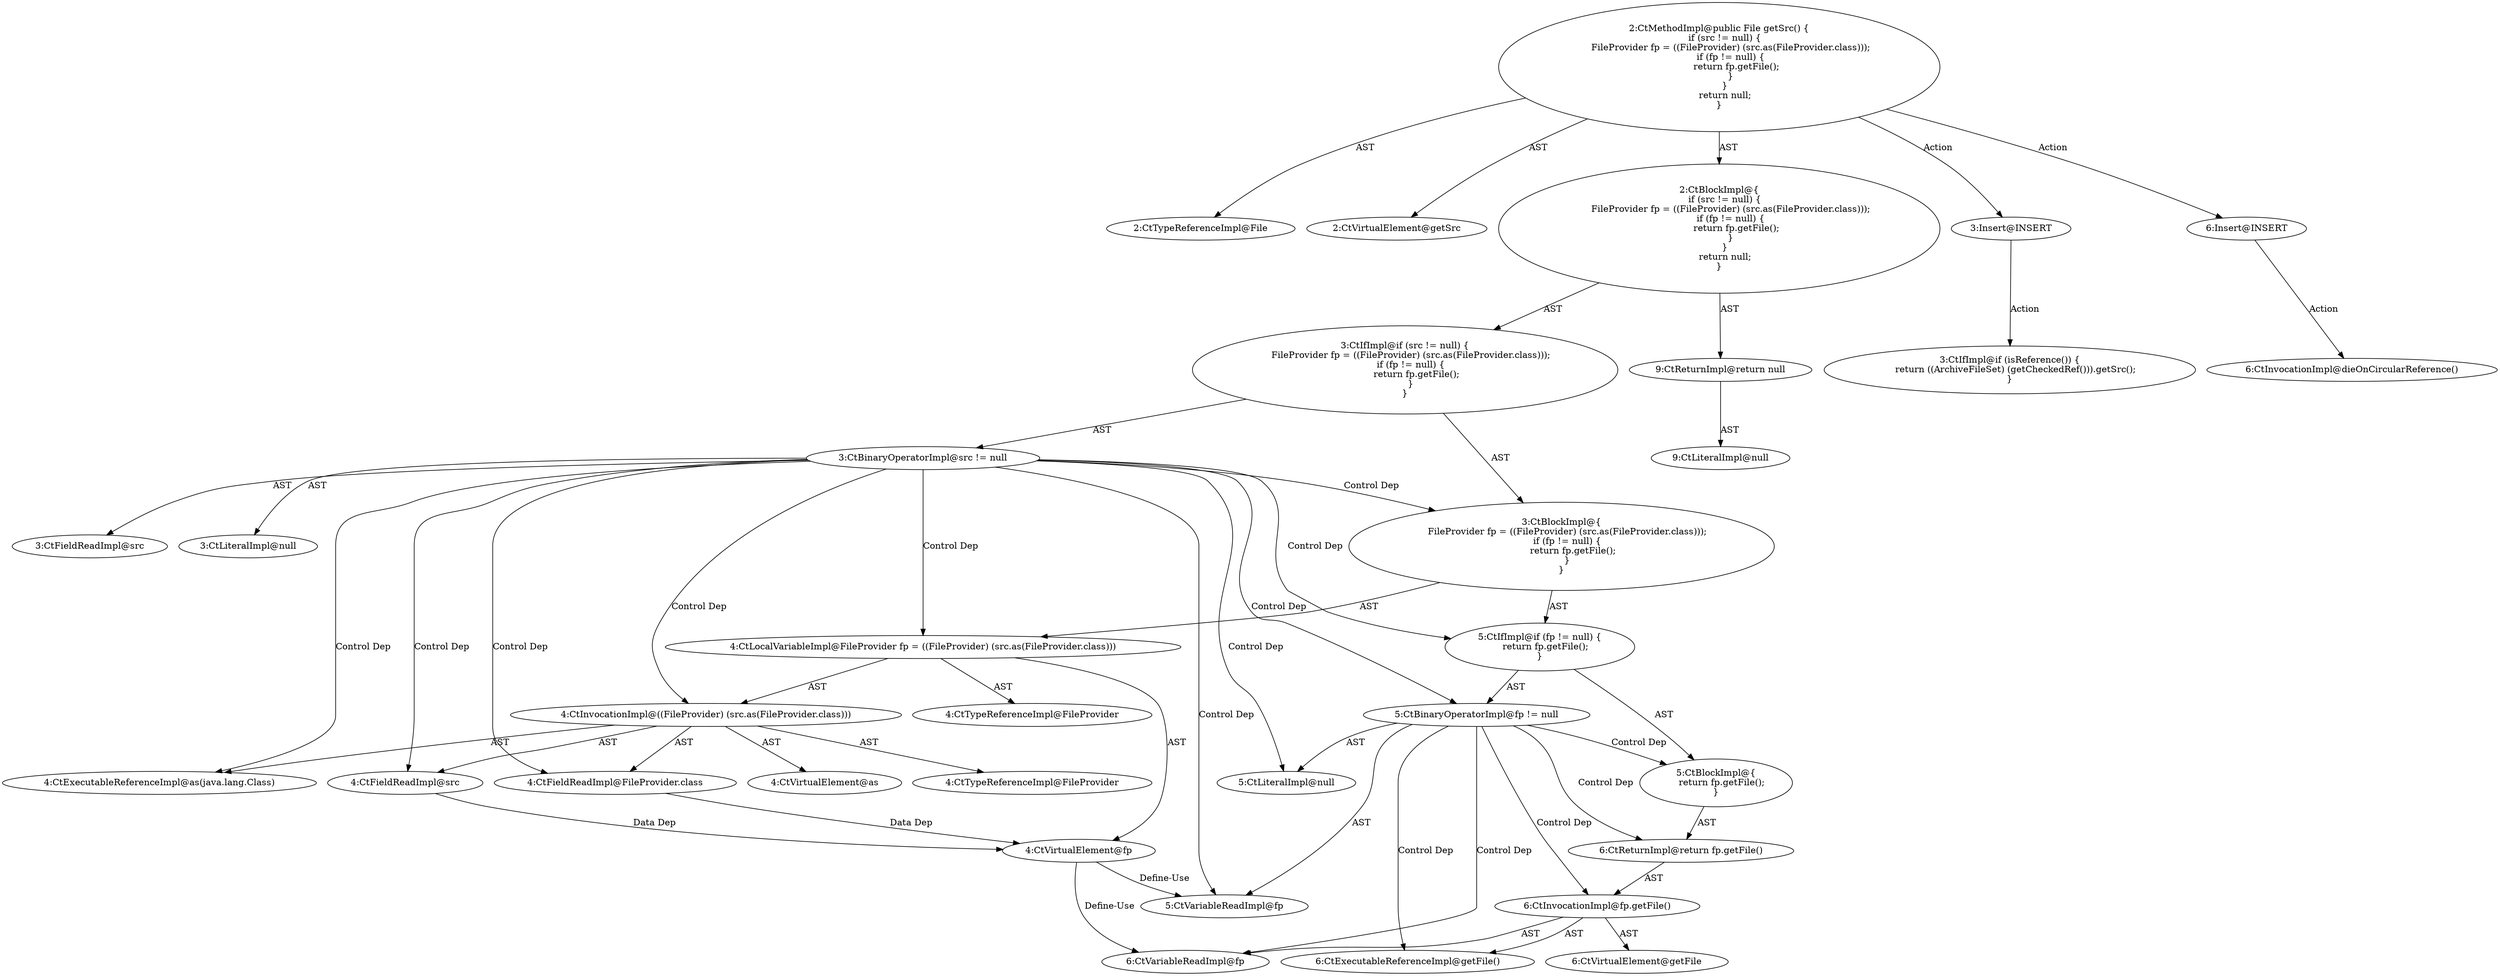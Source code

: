 digraph "getSrc#?" {
0 [label="2:CtTypeReferenceImpl@File" shape=ellipse]
1 [label="2:CtVirtualElement@getSrc" shape=ellipse]
2 [label="3:CtFieldReadImpl@src" shape=ellipse]
3 [label="3:CtLiteralImpl@null" shape=ellipse]
4 [label="3:CtBinaryOperatorImpl@src != null" shape=ellipse]
5 [label="4:CtTypeReferenceImpl@FileProvider" shape=ellipse]
6 [label="4:CtExecutableReferenceImpl@as(java.lang.Class)" shape=ellipse]
7 [label="4:CtVirtualElement@as" shape=ellipse]
8 [label="4:CtFieldReadImpl@src" shape=ellipse]
9 [label="4:CtFieldReadImpl@FileProvider.class" shape=ellipse]
10 [label="4:CtInvocationImpl@((FileProvider) (src.as(FileProvider.class)))" shape=ellipse]
11 [label="4:CtTypeReferenceImpl@FileProvider" shape=ellipse]
12 [label="4:CtVirtualElement@fp" shape=ellipse]
13 [label="4:CtLocalVariableImpl@FileProvider fp = ((FileProvider) (src.as(FileProvider.class)))" shape=ellipse]
14 [label="5:CtVariableReadImpl@fp" shape=ellipse]
15 [label="5:CtLiteralImpl@null" shape=ellipse]
16 [label="5:CtBinaryOperatorImpl@fp != null" shape=ellipse]
17 [label="6:CtExecutableReferenceImpl@getFile()" shape=ellipse]
18 [label="6:CtVirtualElement@getFile" shape=ellipse]
19 [label="6:CtVariableReadImpl@fp" shape=ellipse]
20 [label="6:CtInvocationImpl@fp.getFile()" shape=ellipse]
21 [label="6:CtReturnImpl@return fp.getFile()" shape=ellipse]
22 [label="5:CtBlockImpl@\{
    return fp.getFile();
\}" shape=ellipse]
23 [label="5:CtIfImpl@if (fp != null) \{
    return fp.getFile();
\}" shape=ellipse]
24 [label="3:CtBlockImpl@\{
    FileProvider fp = ((FileProvider) (src.as(FileProvider.class)));
    if (fp != null) \{
        return fp.getFile();
    \}
\}" shape=ellipse]
25 [label="3:CtIfImpl@if (src != null) \{
    FileProvider fp = ((FileProvider) (src.as(FileProvider.class)));
    if (fp != null) \{
        return fp.getFile();
    \}
\}" shape=ellipse]
26 [label="9:CtLiteralImpl@null" shape=ellipse]
27 [label="9:CtReturnImpl@return null" shape=ellipse]
28 [label="2:CtBlockImpl@\{
    if (src != null) \{
        FileProvider fp = ((FileProvider) (src.as(FileProvider.class)));
        if (fp != null) \{
            return fp.getFile();
        \}
    \}
    return null;
\}" shape=ellipse]
29 [label="2:CtMethodImpl@public File getSrc() \{
    if (src != null) \{
        FileProvider fp = ((FileProvider) (src.as(FileProvider.class)));
        if (fp != null) \{
            return fp.getFile();
        \}
    \}
    return null;
\}" shape=ellipse]
30 [label="3:Insert@INSERT" shape=ellipse]
31 [label="3:CtIfImpl@if (isReference()) \{
    return ((ArchiveFileSet) (getCheckedRef())).getSrc();
\}" shape=ellipse]
32 [label="6:Insert@INSERT" shape=ellipse]
33 [label="6:CtInvocationImpl@dieOnCircularReference()" shape=ellipse]
4 -> 2 [label="AST"];
4 -> 3 [label="AST"];
4 -> 24 [label="Control Dep"];
4 -> 13 [label="Control Dep"];
4 -> 10 [label="Control Dep"];
4 -> 6 [label="Control Dep"];
4 -> 8 [label="Control Dep"];
4 -> 9 [label="Control Dep"];
4 -> 23 [label="Control Dep"];
4 -> 16 [label="Control Dep"];
4 -> 14 [label="Control Dep"];
4 -> 15 [label="Control Dep"];
8 -> 12 [label="Data Dep"];
9 -> 12 [label="Data Dep"];
10 -> 7 [label="AST"];
10 -> 11 [label="AST"];
10 -> 8 [label="AST"];
10 -> 6 [label="AST"];
10 -> 9 [label="AST"];
12 -> 14 [label="Define-Use"];
12 -> 19 [label="Define-Use"];
13 -> 12 [label="AST"];
13 -> 5 [label="AST"];
13 -> 10 [label="AST"];
16 -> 14 [label="AST"];
16 -> 15 [label="AST"];
16 -> 22 [label="Control Dep"];
16 -> 21 [label="Control Dep"];
16 -> 20 [label="Control Dep"];
16 -> 17 [label="Control Dep"];
16 -> 19 [label="Control Dep"];
20 -> 18 [label="AST"];
20 -> 19 [label="AST"];
20 -> 17 [label="AST"];
21 -> 20 [label="AST"];
22 -> 21 [label="AST"];
23 -> 16 [label="AST"];
23 -> 22 [label="AST"];
24 -> 13 [label="AST"];
24 -> 23 [label="AST"];
25 -> 4 [label="AST"];
25 -> 24 [label="AST"];
27 -> 26 [label="AST"];
28 -> 25 [label="AST"];
28 -> 27 [label="AST"];
29 -> 1 [label="AST"];
29 -> 0 [label="AST"];
29 -> 28 [label="AST"];
29 -> 30 [label="Action"];
29 -> 32 [label="Action"];
30 -> 31 [label="Action"];
32 -> 33 [label="Action"];
}